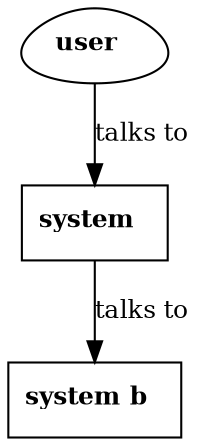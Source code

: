 digraph g {
  compound=true
  node[fontsize=12]
  edge[fontsize=12]

  g0 [shape="box" label=<
<b>system</b>
  >]
  g1 [shape="box" label=<
<b>system b</b>
  >]
  g2 [shape="egg" label=<
<b>user</b>
  >]

  g2 -> g0 [label="talks to"]
  g0 -> g1 [label="talks to"]
}
